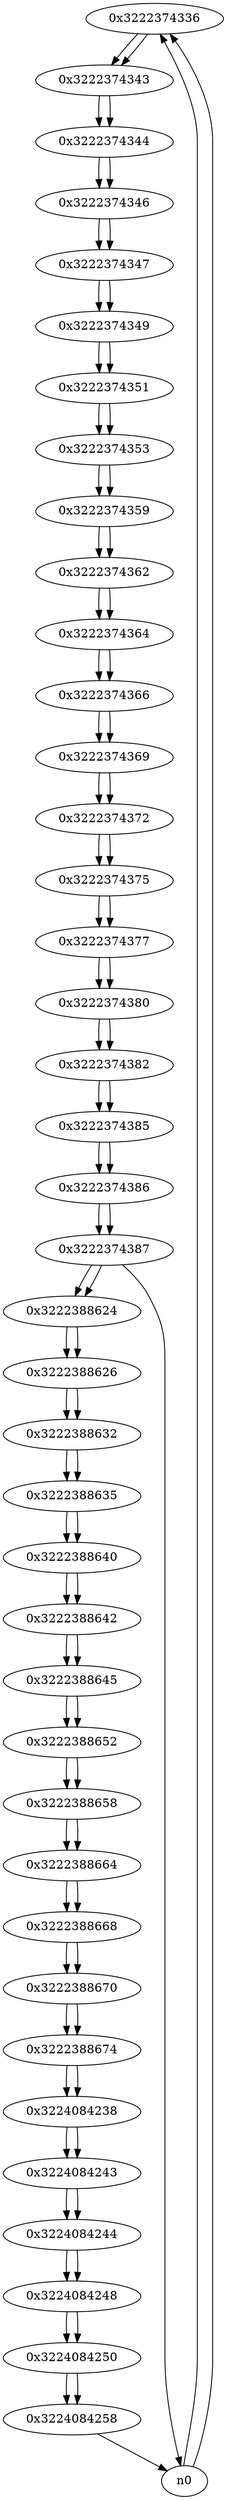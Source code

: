 digraph G{
/* nodes */
  n1 [label="0x3222374336"]
  n2 [label="0x3222374343"]
  n3 [label="0x3222374344"]
  n4 [label="0x3222374346"]
  n5 [label="0x3222374347"]
  n6 [label="0x3222374349"]
  n7 [label="0x3222374351"]
  n8 [label="0x3222374353"]
  n9 [label="0x3222374359"]
  n10 [label="0x3222374362"]
  n11 [label="0x3222374364"]
  n12 [label="0x3222374366"]
  n13 [label="0x3222374369"]
  n14 [label="0x3222374372"]
  n15 [label="0x3222374375"]
  n16 [label="0x3222374377"]
  n17 [label="0x3222374380"]
  n18 [label="0x3222374382"]
  n19 [label="0x3222374385"]
  n20 [label="0x3222374386"]
  n21 [label="0x3222374387"]
  n22 [label="0x3222388624"]
  n23 [label="0x3222388626"]
  n24 [label="0x3222388632"]
  n25 [label="0x3222388635"]
  n26 [label="0x3222388640"]
  n27 [label="0x3222388642"]
  n28 [label="0x3222388645"]
  n29 [label="0x3222388652"]
  n30 [label="0x3222388658"]
  n31 [label="0x3222388664"]
  n32 [label="0x3222388668"]
  n33 [label="0x3222388670"]
  n34 [label="0x3222388674"]
  n35 [label="0x3224084238"]
  n36 [label="0x3224084243"]
  n37 [label="0x3224084244"]
  n38 [label="0x3224084248"]
  n39 [label="0x3224084250"]
  n40 [label="0x3224084258"]
/* edges */
n1 -> n2;
n0 -> n1;
n0 -> n1;
n2 -> n3;
n1 -> n2;
n3 -> n4;
n2 -> n3;
n4 -> n5;
n3 -> n4;
n5 -> n6;
n4 -> n5;
n6 -> n7;
n5 -> n6;
n7 -> n8;
n6 -> n7;
n8 -> n9;
n7 -> n8;
n9 -> n10;
n8 -> n9;
n10 -> n11;
n9 -> n10;
n11 -> n12;
n10 -> n11;
n12 -> n13;
n11 -> n12;
n13 -> n14;
n12 -> n13;
n14 -> n15;
n13 -> n14;
n15 -> n16;
n14 -> n15;
n16 -> n17;
n15 -> n16;
n17 -> n18;
n16 -> n17;
n18 -> n19;
n17 -> n18;
n19 -> n20;
n18 -> n19;
n20 -> n21;
n19 -> n20;
n21 -> n22;
n21 -> n0;
n20 -> n21;
n22 -> n23;
n21 -> n22;
n23 -> n24;
n22 -> n23;
n24 -> n25;
n23 -> n24;
n25 -> n26;
n24 -> n25;
n26 -> n27;
n25 -> n26;
n27 -> n28;
n26 -> n27;
n28 -> n29;
n27 -> n28;
n29 -> n30;
n28 -> n29;
n30 -> n31;
n29 -> n30;
n31 -> n32;
n30 -> n31;
n32 -> n33;
n31 -> n32;
n33 -> n34;
n32 -> n33;
n34 -> n35;
n33 -> n34;
n35 -> n36;
n34 -> n35;
n36 -> n37;
n35 -> n36;
n37 -> n38;
n36 -> n37;
n38 -> n39;
n37 -> n38;
n39 -> n40;
n38 -> n39;
n40 -> n0;
n39 -> n40;
}
